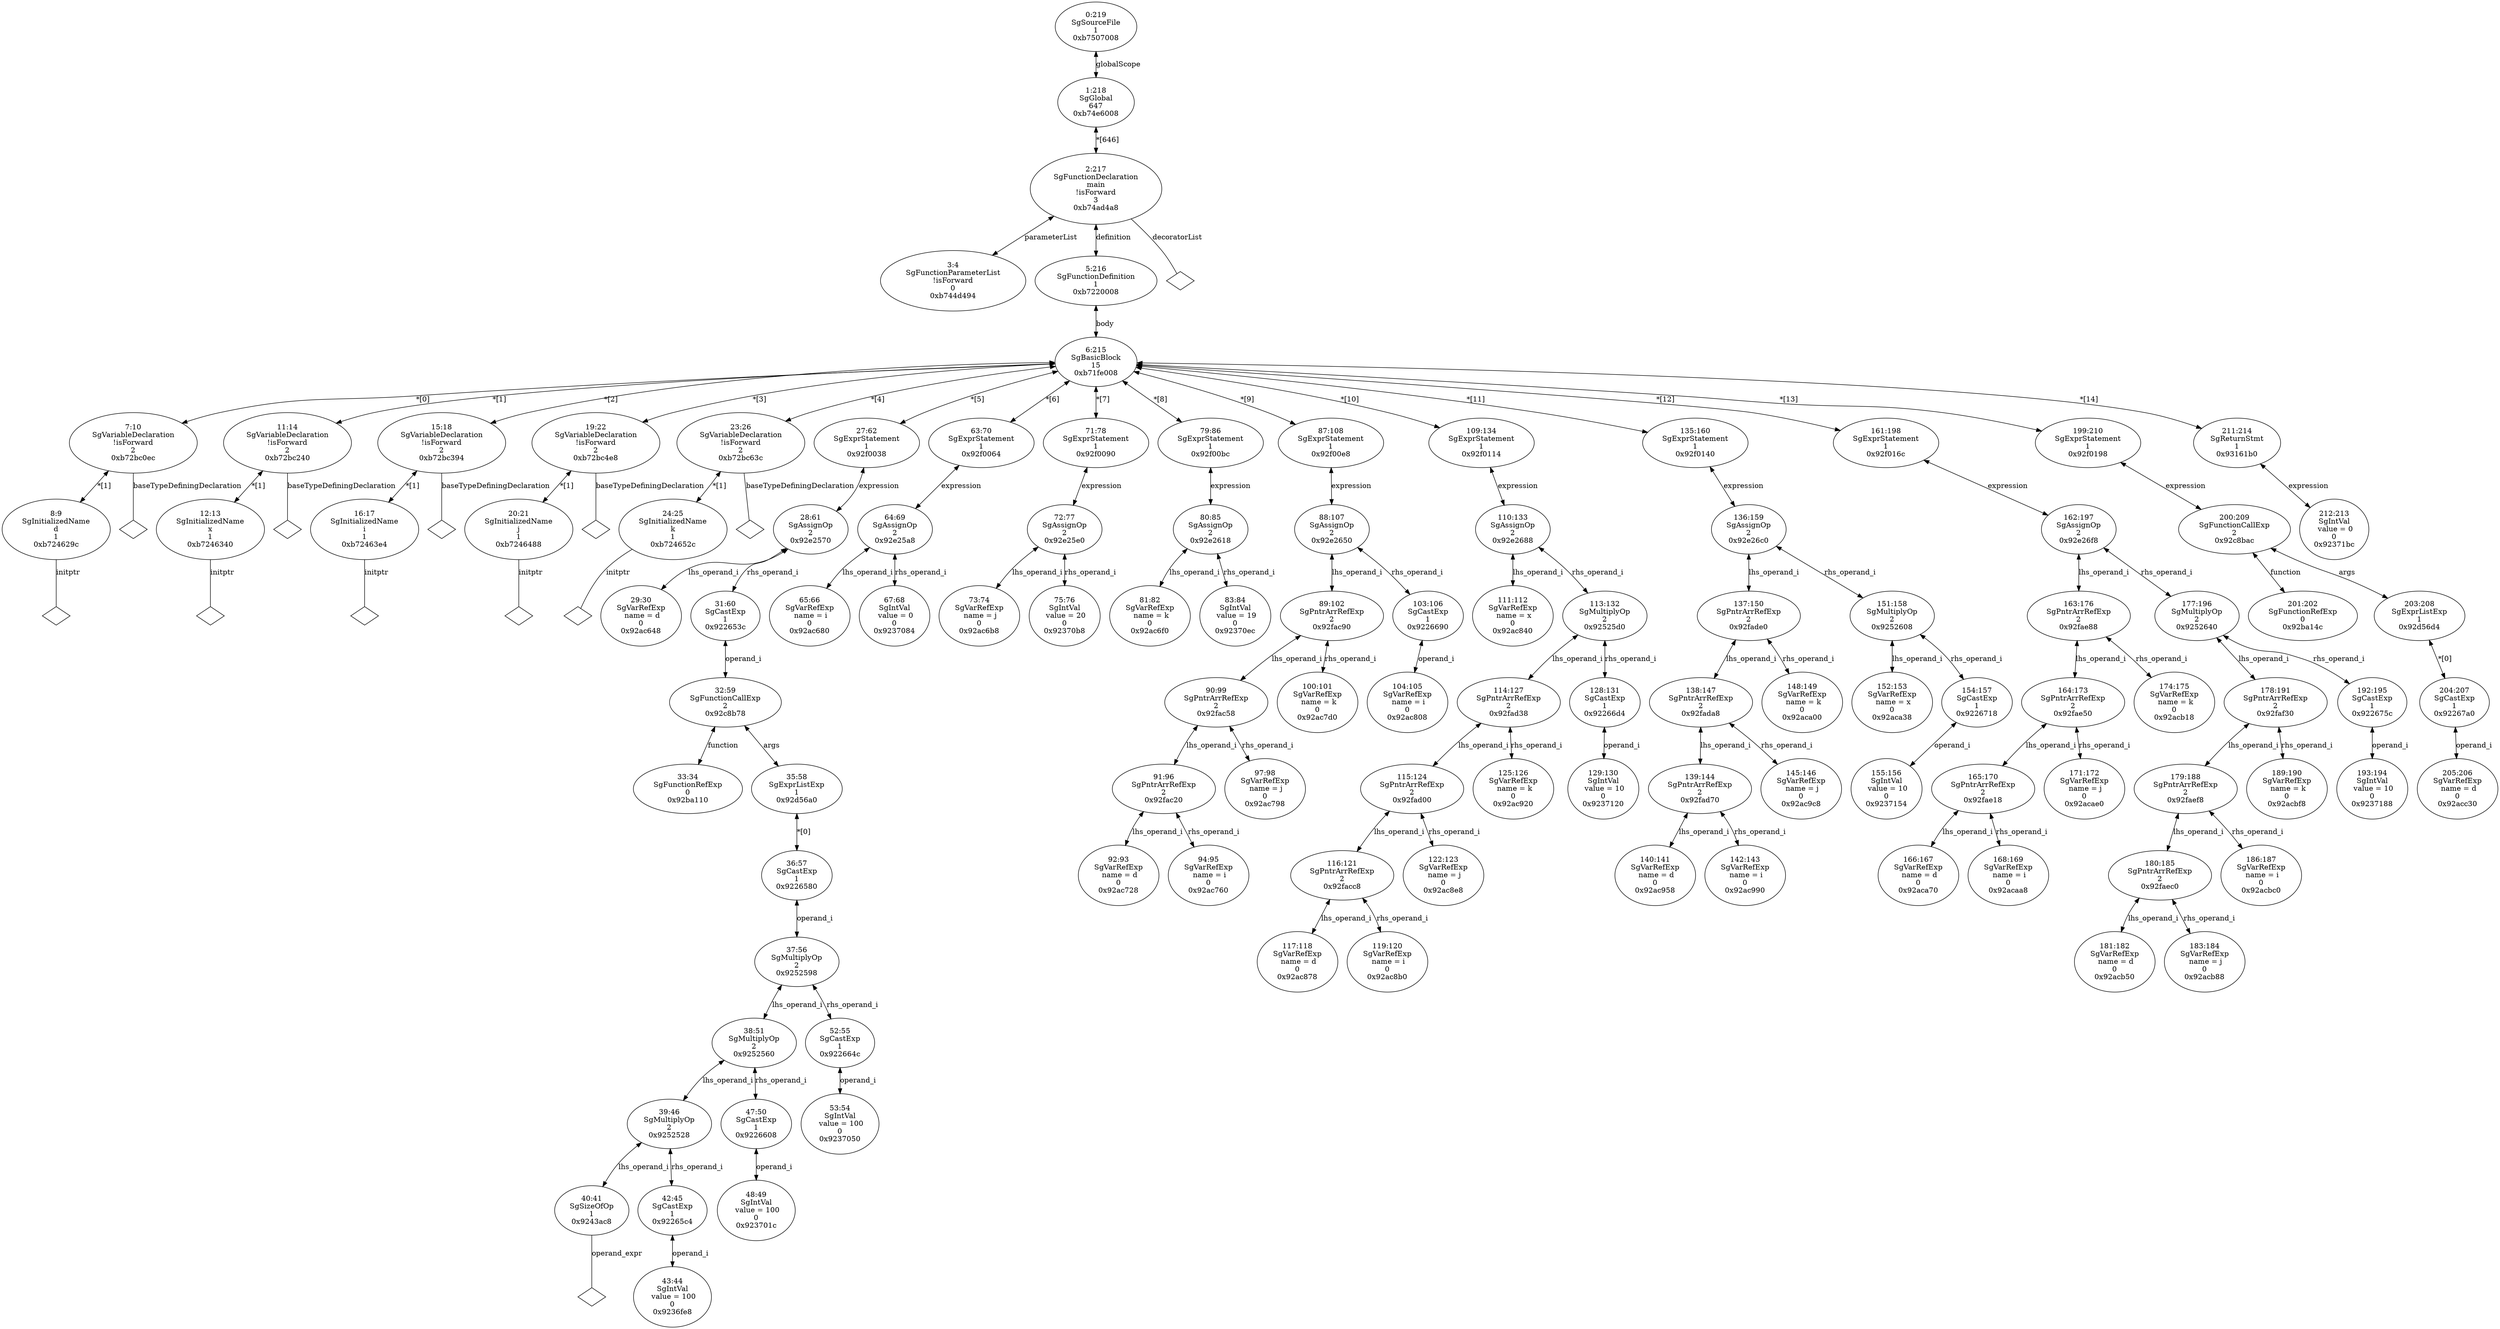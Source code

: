 digraph "G./array-malloc-3d.c.dot" {
"0xb744d494"[label="3:4\nSgFunctionParameterList\n!isForward\n0\n0xb744d494\n" ];
"0xb724629c"[label="8:9\nSgInitializedName\nd\n1\n0xb724629c\n" ];
"0xb724629c" -> "0xb724629c__initptr__null"[label="initptr" dir=none ];
"0xb724629c__initptr__null"[label="" shape=diamond ];
"0xb72bc0ec"[label="7:10\nSgVariableDeclaration\n!isForward\n2\n0xb72bc0ec\n" ];
"0xb72bc0ec" -> "0xb72bc0ec__baseTypeDefiningDeclaration__null"[label="baseTypeDefiningDeclaration" dir=none ];
"0xb72bc0ec__baseTypeDefiningDeclaration__null"[label="" shape=diamond ];
"0xb72bc0ec" -> "0xb724629c"[label="*[1]" dir=both ];
"0xb7246340"[label="12:13\nSgInitializedName\nx\n1\n0xb7246340\n" ];
"0xb7246340" -> "0xb7246340__initptr__null"[label="initptr" dir=none ];
"0xb7246340__initptr__null"[label="" shape=diamond ];
"0xb72bc240"[label="11:14\nSgVariableDeclaration\n!isForward\n2\n0xb72bc240\n" ];
"0xb72bc240" -> "0xb72bc240__baseTypeDefiningDeclaration__null"[label="baseTypeDefiningDeclaration" dir=none ];
"0xb72bc240__baseTypeDefiningDeclaration__null"[label="" shape=diamond ];
"0xb72bc240" -> "0xb7246340"[label="*[1]" dir=both ];
"0xb72463e4"[label="16:17\nSgInitializedName\ni\n1\n0xb72463e4\n" ];
"0xb72463e4" -> "0xb72463e4__initptr__null"[label="initptr" dir=none ];
"0xb72463e4__initptr__null"[label="" shape=diamond ];
"0xb72bc394"[label="15:18\nSgVariableDeclaration\n!isForward\n2\n0xb72bc394\n" ];
"0xb72bc394" -> "0xb72bc394__baseTypeDefiningDeclaration__null"[label="baseTypeDefiningDeclaration" dir=none ];
"0xb72bc394__baseTypeDefiningDeclaration__null"[label="" shape=diamond ];
"0xb72bc394" -> "0xb72463e4"[label="*[1]" dir=both ];
"0xb7246488"[label="20:21\nSgInitializedName\nj\n1\n0xb7246488\n" ];
"0xb7246488" -> "0xb7246488__initptr__null"[label="initptr" dir=none ];
"0xb7246488__initptr__null"[label="" shape=diamond ];
"0xb72bc4e8"[label="19:22\nSgVariableDeclaration\n!isForward\n2\n0xb72bc4e8\n" ];
"0xb72bc4e8" -> "0xb72bc4e8__baseTypeDefiningDeclaration__null"[label="baseTypeDefiningDeclaration" dir=none ];
"0xb72bc4e8__baseTypeDefiningDeclaration__null"[label="" shape=diamond ];
"0xb72bc4e8" -> "0xb7246488"[label="*[1]" dir=both ];
"0xb724652c"[label="24:25\nSgInitializedName\nk\n1\n0xb724652c\n" ];
"0xb724652c" -> "0xb724652c__initptr__null"[label="initptr" dir=none ];
"0xb724652c__initptr__null"[label="" shape=diamond ];
"0xb72bc63c"[label="23:26\nSgVariableDeclaration\n!isForward\n2\n0xb72bc63c\n" ];
"0xb72bc63c" -> "0xb72bc63c__baseTypeDefiningDeclaration__null"[label="baseTypeDefiningDeclaration" dir=none ];
"0xb72bc63c__baseTypeDefiningDeclaration__null"[label="" shape=diamond ];
"0xb72bc63c" -> "0xb724652c"[label="*[1]" dir=both ];
"0x92ac648"[label="29:30\nSgVarRefExp\n name = d\n0\n0x92ac648\n" ];
"0x92ba110"[label="33:34\nSgFunctionRefExp\n0\n0x92ba110\n" ];
"0x9243ac8"[label="40:41\nSgSizeOfOp\n1\n0x9243ac8\n" ];
"0x9243ac8" -> "0x9243ac8__operand_expr__null"[label="operand_expr" dir=none ];
"0x9243ac8__operand_expr__null"[label="" shape=diamond ];
"0x9236fe8"[label="43:44\nSgIntVal\n value = 100\n0\n0x9236fe8\n" ];
"0x92265c4"[label="42:45\nSgCastExp\n1\n0x92265c4\n" ];
"0x92265c4" -> "0x9236fe8"[label="operand_i" dir=both ];
"0x9252528"[label="39:46\nSgMultiplyOp\n2\n0x9252528\n" ];
"0x9252528" -> "0x9243ac8"[label="lhs_operand_i" dir=both ];
"0x9252528" -> "0x92265c4"[label="rhs_operand_i" dir=both ];
"0x923701c"[label="48:49\nSgIntVal\n value = 100\n0\n0x923701c\n" ];
"0x9226608"[label="47:50\nSgCastExp\n1\n0x9226608\n" ];
"0x9226608" -> "0x923701c"[label="operand_i" dir=both ];
"0x9252560"[label="38:51\nSgMultiplyOp\n2\n0x9252560\n" ];
"0x9252560" -> "0x9252528"[label="lhs_operand_i" dir=both ];
"0x9252560" -> "0x9226608"[label="rhs_operand_i" dir=both ];
"0x9237050"[label="53:54\nSgIntVal\n value = 100\n0\n0x9237050\n" ];
"0x922664c"[label="52:55\nSgCastExp\n1\n0x922664c\n" ];
"0x922664c" -> "0x9237050"[label="operand_i" dir=both ];
"0x9252598"[label="37:56\nSgMultiplyOp\n2\n0x9252598\n" ];
"0x9252598" -> "0x9252560"[label="lhs_operand_i" dir=both ];
"0x9252598" -> "0x922664c"[label="rhs_operand_i" dir=both ];
"0x9226580"[label="36:57\nSgCastExp\n1\n0x9226580\n" ];
"0x9226580" -> "0x9252598"[label="operand_i" dir=both ];
"0x92d56a0"[label="35:58\nSgExprListExp\n1\n0x92d56a0\n" ];
"0x92d56a0" -> "0x9226580"[label="*[0]" dir=both ];
"0x92c8b78"[label="32:59\nSgFunctionCallExp\n2\n0x92c8b78\n" ];
"0x92c8b78" -> "0x92ba110"[label="function" dir=both ];
"0x92c8b78" -> "0x92d56a0"[label="args" dir=both ];
"0x922653c"[label="31:60\nSgCastExp\n1\n0x922653c\n" ];
"0x922653c" -> "0x92c8b78"[label="operand_i" dir=both ];
"0x92e2570"[label="28:61\nSgAssignOp\n2\n0x92e2570\n" ];
"0x92e2570" -> "0x92ac648"[label="lhs_operand_i" dir=both ];
"0x92e2570" -> "0x922653c"[label="rhs_operand_i" dir=both ];
"0x92f0038"[label="27:62\nSgExprStatement\n1\n0x92f0038\n" ];
"0x92f0038" -> "0x92e2570"[label="expression" dir=both ];
"0x92ac680"[label="65:66\nSgVarRefExp\n name = i\n0\n0x92ac680\n" ];
"0x9237084"[label="67:68\nSgIntVal\n value = 0\n0\n0x9237084\n" ];
"0x92e25a8"[label="64:69\nSgAssignOp\n2\n0x92e25a8\n" ];
"0x92e25a8" -> "0x92ac680"[label="lhs_operand_i" dir=both ];
"0x92e25a8" -> "0x9237084"[label="rhs_operand_i" dir=both ];
"0x92f0064"[label="63:70\nSgExprStatement\n1\n0x92f0064\n" ];
"0x92f0064" -> "0x92e25a8"[label="expression" dir=both ];
"0x92ac6b8"[label="73:74\nSgVarRefExp\n name = j\n0\n0x92ac6b8\n" ];
"0x92370b8"[label="75:76\nSgIntVal\n value = 20\n0\n0x92370b8\n" ];
"0x92e25e0"[label="72:77\nSgAssignOp\n2\n0x92e25e0\n" ];
"0x92e25e0" -> "0x92ac6b8"[label="lhs_operand_i" dir=both ];
"0x92e25e0" -> "0x92370b8"[label="rhs_operand_i" dir=both ];
"0x92f0090"[label="71:78\nSgExprStatement\n1\n0x92f0090\n" ];
"0x92f0090" -> "0x92e25e0"[label="expression" dir=both ];
"0x92ac6f0"[label="81:82\nSgVarRefExp\n name = k\n0\n0x92ac6f0\n" ];
"0x92370ec"[label="83:84\nSgIntVal\n value = 19\n0\n0x92370ec\n" ];
"0x92e2618"[label="80:85\nSgAssignOp\n2\n0x92e2618\n" ];
"0x92e2618" -> "0x92ac6f0"[label="lhs_operand_i" dir=both ];
"0x92e2618" -> "0x92370ec"[label="rhs_operand_i" dir=both ];
"0x92f00bc"[label="79:86\nSgExprStatement\n1\n0x92f00bc\n" ];
"0x92f00bc" -> "0x92e2618"[label="expression" dir=both ];
"0x92ac728"[label="92:93\nSgVarRefExp\n name = d\n0\n0x92ac728\n" ];
"0x92ac760"[label="94:95\nSgVarRefExp\n name = i\n0\n0x92ac760\n" ];
"0x92fac20"[label="91:96\nSgPntrArrRefExp\n2\n0x92fac20\n" ];
"0x92fac20" -> "0x92ac728"[label="lhs_operand_i" dir=both ];
"0x92fac20" -> "0x92ac760"[label="rhs_operand_i" dir=both ];
"0x92ac798"[label="97:98\nSgVarRefExp\n name = j\n0\n0x92ac798\n" ];
"0x92fac58"[label="90:99\nSgPntrArrRefExp\n2\n0x92fac58\n" ];
"0x92fac58" -> "0x92fac20"[label="lhs_operand_i" dir=both ];
"0x92fac58" -> "0x92ac798"[label="rhs_operand_i" dir=both ];
"0x92ac7d0"[label="100:101\nSgVarRefExp\n name = k\n0\n0x92ac7d0\n" ];
"0x92fac90"[label="89:102\nSgPntrArrRefExp\n2\n0x92fac90\n" ];
"0x92fac90" -> "0x92fac58"[label="lhs_operand_i" dir=both ];
"0x92fac90" -> "0x92ac7d0"[label="rhs_operand_i" dir=both ];
"0x92ac808"[label="104:105\nSgVarRefExp\n name = i\n0\n0x92ac808\n" ];
"0x9226690"[label="103:106\nSgCastExp\n1\n0x9226690\n" ];
"0x9226690" -> "0x92ac808"[label="operand_i" dir=both ];
"0x92e2650"[label="88:107\nSgAssignOp\n2\n0x92e2650\n" ];
"0x92e2650" -> "0x92fac90"[label="lhs_operand_i" dir=both ];
"0x92e2650" -> "0x9226690"[label="rhs_operand_i" dir=both ];
"0x92f00e8"[label="87:108\nSgExprStatement\n1\n0x92f00e8\n" ];
"0x92f00e8" -> "0x92e2650"[label="expression" dir=both ];
"0x92ac840"[label="111:112\nSgVarRefExp\n name = x\n0\n0x92ac840\n" ];
"0x92ac878"[label="117:118\nSgVarRefExp\n name = d\n0\n0x92ac878\n" ];
"0x92ac8b0"[label="119:120\nSgVarRefExp\n name = i\n0\n0x92ac8b0\n" ];
"0x92facc8"[label="116:121\nSgPntrArrRefExp\n2\n0x92facc8\n" ];
"0x92facc8" -> "0x92ac878"[label="lhs_operand_i" dir=both ];
"0x92facc8" -> "0x92ac8b0"[label="rhs_operand_i" dir=both ];
"0x92ac8e8"[label="122:123\nSgVarRefExp\n name = j\n0\n0x92ac8e8\n" ];
"0x92fad00"[label="115:124\nSgPntrArrRefExp\n2\n0x92fad00\n" ];
"0x92fad00" -> "0x92facc8"[label="lhs_operand_i" dir=both ];
"0x92fad00" -> "0x92ac8e8"[label="rhs_operand_i" dir=both ];
"0x92ac920"[label="125:126\nSgVarRefExp\n name = k\n0\n0x92ac920\n" ];
"0x92fad38"[label="114:127\nSgPntrArrRefExp\n2\n0x92fad38\n" ];
"0x92fad38" -> "0x92fad00"[label="lhs_operand_i" dir=both ];
"0x92fad38" -> "0x92ac920"[label="rhs_operand_i" dir=both ];
"0x9237120"[label="129:130\nSgIntVal\n value = 10\n0\n0x9237120\n" ];
"0x92266d4"[label="128:131\nSgCastExp\n1\n0x92266d4\n" ];
"0x92266d4" -> "0x9237120"[label="operand_i" dir=both ];
"0x92525d0"[label="113:132\nSgMultiplyOp\n2\n0x92525d0\n" ];
"0x92525d0" -> "0x92fad38"[label="lhs_operand_i" dir=both ];
"0x92525d0" -> "0x92266d4"[label="rhs_operand_i" dir=both ];
"0x92e2688"[label="110:133\nSgAssignOp\n2\n0x92e2688\n" ];
"0x92e2688" -> "0x92ac840"[label="lhs_operand_i" dir=both ];
"0x92e2688" -> "0x92525d0"[label="rhs_operand_i" dir=both ];
"0x92f0114"[label="109:134\nSgExprStatement\n1\n0x92f0114\n" ];
"0x92f0114" -> "0x92e2688"[label="expression" dir=both ];
"0x92ac958"[label="140:141\nSgVarRefExp\n name = d\n0\n0x92ac958\n" ];
"0x92ac990"[label="142:143\nSgVarRefExp\n name = i\n0\n0x92ac990\n" ];
"0x92fad70"[label="139:144\nSgPntrArrRefExp\n2\n0x92fad70\n" ];
"0x92fad70" -> "0x92ac958"[label="lhs_operand_i" dir=both ];
"0x92fad70" -> "0x92ac990"[label="rhs_operand_i" dir=both ];
"0x92ac9c8"[label="145:146\nSgVarRefExp\n name = j\n0\n0x92ac9c8\n" ];
"0x92fada8"[label="138:147\nSgPntrArrRefExp\n2\n0x92fada8\n" ];
"0x92fada8" -> "0x92fad70"[label="lhs_operand_i" dir=both ];
"0x92fada8" -> "0x92ac9c8"[label="rhs_operand_i" dir=both ];
"0x92aca00"[label="148:149\nSgVarRefExp\n name = k\n0\n0x92aca00\n" ];
"0x92fade0"[label="137:150\nSgPntrArrRefExp\n2\n0x92fade0\n" ];
"0x92fade0" -> "0x92fada8"[label="lhs_operand_i" dir=both ];
"0x92fade0" -> "0x92aca00"[label="rhs_operand_i" dir=both ];
"0x92aca38"[label="152:153\nSgVarRefExp\n name = x\n0\n0x92aca38\n" ];
"0x9237154"[label="155:156\nSgIntVal\n value = 10\n0\n0x9237154\n" ];
"0x9226718"[label="154:157\nSgCastExp\n1\n0x9226718\n" ];
"0x9226718" -> "0x9237154"[label="operand_i" dir=both ];
"0x9252608"[label="151:158\nSgMultiplyOp\n2\n0x9252608\n" ];
"0x9252608" -> "0x92aca38"[label="lhs_operand_i" dir=both ];
"0x9252608" -> "0x9226718"[label="rhs_operand_i" dir=both ];
"0x92e26c0"[label="136:159\nSgAssignOp\n2\n0x92e26c0\n" ];
"0x92e26c0" -> "0x92fade0"[label="lhs_operand_i" dir=both ];
"0x92e26c0" -> "0x9252608"[label="rhs_operand_i" dir=both ];
"0x92f0140"[label="135:160\nSgExprStatement\n1\n0x92f0140\n" ];
"0x92f0140" -> "0x92e26c0"[label="expression" dir=both ];
"0x92aca70"[label="166:167\nSgVarRefExp\n name = d\n0\n0x92aca70\n" ];
"0x92acaa8"[label="168:169\nSgVarRefExp\n name = i\n0\n0x92acaa8\n" ];
"0x92fae18"[label="165:170\nSgPntrArrRefExp\n2\n0x92fae18\n" ];
"0x92fae18" -> "0x92aca70"[label="lhs_operand_i" dir=both ];
"0x92fae18" -> "0x92acaa8"[label="rhs_operand_i" dir=both ];
"0x92acae0"[label="171:172\nSgVarRefExp\n name = j\n0\n0x92acae0\n" ];
"0x92fae50"[label="164:173\nSgPntrArrRefExp\n2\n0x92fae50\n" ];
"0x92fae50" -> "0x92fae18"[label="lhs_operand_i" dir=both ];
"0x92fae50" -> "0x92acae0"[label="rhs_operand_i" dir=both ];
"0x92acb18"[label="174:175\nSgVarRefExp\n name = k\n0\n0x92acb18\n" ];
"0x92fae88"[label="163:176\nSgPntrArrRefExp\n2\n0x92fae88\n" ];
"0x92fae88" -> "0x92fae50"[label="lhs_operand_i" dir=both ];
"0x92fae88" -> "0x92acb18"[label="rhs_operand_i" dir=both ];
"0x92acb50"[label="181:182\nSgVarRefExp\n name = d\n0\n0x92acb50\n" ];
"0x92acb88"[label="183:184\nSgVarRefExp\n name = j\n0\n0x92acb88\n" ];
"0x92faec0"[label="180:185\nSgPntrArrRefExp\n2\n0x92faec0\n" ];
"0x92faec0" -> "0x92acb50"[label="lhs_operand_i" dir=both ];
"0x92faec0" -> "0x92acb88"[label="rhs_operand_i" dir=both ];
"0x92acbc0"[label="186:187\nSgVarRefExp\n name = i\n0\n0x92acbc0\n" ];
"0x92faef8"[label="179:188\nSgPntrArrRefExp\n2\n0x92faef8\n" ];
"0x92faef8" -> "0x92faec0"[label="lhs_operand_i" dir=both ];
"0x92faef8" -> "0x92acbc0"[label="rhs_operand_i" dir=both ];
"0x92acbf8"[label="189:190\nSgVarRefExp\n name = k\n0\n0x92acbf8\n" ];
"0x92faf30"[label="178:191\nSgPntrArrRefExp\n2\n0x92faf30\n" ];
"0x92faf30" -> "0x92faef8"[label="lhs_operand_i" dir=both ];
"0x92faf30" -> "0x92acbf8"[label="rhs_operand_i" dir=both ];
"0x9237188"[label="193:194\nSgIntVal\n value = 10\n0\n0x9237188\n" ];
"0x922675c"[label="192:195\nSgCastExp\n1\n0x922675c\n" ];
"0x922675c" -> "0x9237188"[label="operand_i" dir=both ];
"0x9252640"[label="177:196\nSgMultiplyOp\n2\n0x9252640\n" ];
"0x9252640" -> "0x92faf30"[label="lhs_operand_i" dir=both ];
"0x9252640" -> "0x922675c"[label="rhs_operand_i" dir=both ];
"0x92e26f8"[label="162:197\nSgAssignOp\n2\n0x92e26f8\n" ];
"0x92e26f8" -> "0x92fae88"[label="lhs_operand_i" dir=both ];
"0x92e26f8" -> "0x9252640"[label="rhs_operand_i" dir=both ];
"0x92f016c"[label="161:198\nSgExprStatement\n1\n0x92f016c\n" ];
"0x92f016c" -> "0x92e26f8"[label="expression" dir=both ];
"0x92ba14c"[label="201:202\nSgFunctionRefExp\n0\n0x92ba14c\n" ];
"0x92acc30"[label="205:206\nSgVarRefExp\n name = d\n0\n0x92acc30\n" ];
"0x92267a0"[label="204:207\nSgCastExp\n1\n0x92267a0\n" ];
"0x92267a0" -> "0x92acc30"[label="operand_i" dir=both ];
"0x92d56d4"[label="203:208\nSgExprListExp\n1\n0x92d56d4\n" ];
"0x92d56d4" -> "0x92267a0"[label="*[0]" dir=both ];
"0x92c8bac"[label="200:209\nSgFunctionCallExp\n2\n0x92c8bac\n" ];
"0x92c8bac" -> "0x92ba14c"[label="function" dir=both ];
"0x92c8bac" -> "0x92d56d4"[label="args" dir=both ];
"0x92f0198"[label="199:210\nSgExprStatement\n1\n0x92f0198\n" ];
"0x92f0198" -> "0x92c8bac"[label="expression" dir=both ];
"0x92371bc"[label="212:213\nSgIntVal\n value = 0\n0\n0x92371bc\n" ];
"0x93161b0"[label="211:214\nSgReturnStmt\n1\n0x93161b0\n" ];
"0x93161b0" -> "0x92371bc"[label="expression" dir=both ];
"0xb71fe008"[label="6:215\nSgBasicBlock\n15\n0xb71fe008\n" ];
"0xb71fe008" -> "0xb72bc0ec"[label="*[0]" dir=both ];
"0xb71fe008" -> "0xb72bc240"[label="*[1]" dir=both ];
"0xb71fe008" -> "0xb72bc394"[label="*[2]" dir=both ];
"0xb71fe008" -> "0xb72bc4e8"[label="*[3]" dir=both ];
"0xb71fe008" -> "0xb72bc63c"[label="*[4]" dir=both ];
"0xb71fe008" -> "0x92f0038"[label="*[5]" dir=both ];
"0xb71fe008" -> "0x92f0064"[label="*[6]" dir=both ];
"0xb71fe008" -> "0x92f0090"[label="*[7]" dir=both ];
"0xb71fe008" -> "0x92f00bc"[label="*[8]" dir=both ];
"0xb71fe008" -> "0x92f00e8"[label="*[9]" dir=both ];
"0xb71fe008" -> "0x92f0114"[label="*[10]" dir=both ];
"0xb71fe008" -> "0x92f0140"[label="*[11]" dir=both ];
"0xb71fe008" -> "0x92f016c"[label="*[12]" dir=both ];
"0xb71fe008" -> "0x92f0198"[label="*[13]" dir=both ];
"0xb71fe008" -> "0x93161b0"[label="*[14]" dir=both ];
"0xb7220008"[label="5:216\nSgFunctionDefinition\n1\n0xb7220008\n" ];
"0xb7220008" -> "0xb71fe008"[label="body" dir=both ];
"0xb74ad4a8"[label="2:217\nSgFunctionDeclaration\nmain\n!isForward\n3\n0xb74ad4a8\n" ];
"0xb74ad4a8" -> "0xb744d494"[label="parameterList" dir=both ];
"0xb74ad4a8" -> "0xb74ad4a8__decoratorList__null"[label="decoratorList" dir=none ];
"0xb74ad4a8__decoratorList__null"[label="" shape=diamond ];
"0xb74ad4a8" -> "0xb7220008"[label="definition" dir=both ];
"0xb74e6008"[label="1:218\nSgGlobal\n647\n0xb74e6008\n" ];
"0xb74e6008" -> "0xb74ad4a8"[label="*[646]" dir=both ];
"0xb7507008"[label="0:219\nSgSourceFile\n1\n0xb7507008\n" ];
"0xb7507008" -> "0xb74e6008"[label="globalScope" dir=both ];
}
